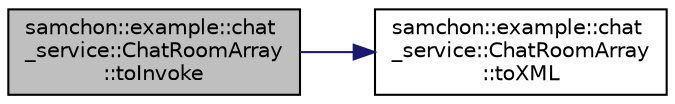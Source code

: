 digraph "samchon::example::chat_service::ChatRoomArray::toInvoke"
{
  edge [fontname="Helvetica",fontsize="10",labelfontname="Helvetica",labelfontsize="10"];
  node [fontname="Helvetica",fontsize="10",shape=record];
  rankdir="LR";
  Node1 [label="samchon::example::chat\l_service::ChatRoomArray\l::toInvoke",height=0.2,width=0.4,color="black", fillcolor="grey75", style="filled", fontcolor="black"];
  Node1 -> Node2 [color="midnightblue",fontsize="10",style="solid",fontname="Helvetica"];
  Node2 [label="samchon::example::chat\l_service::ChatRoomArray\l::toXML",height=0.2,width=0.4,color="black", fillcolor="white", style="filled",URL="$d2/d9a/classsamchon_1_1example_1_1chat__service_1_1ChatRoomArray.html#ae5ee1a42571f3ef124bc8c0d2cec672e",tooltip="Get an XML object representing the ChatRoomArray. "];
}
